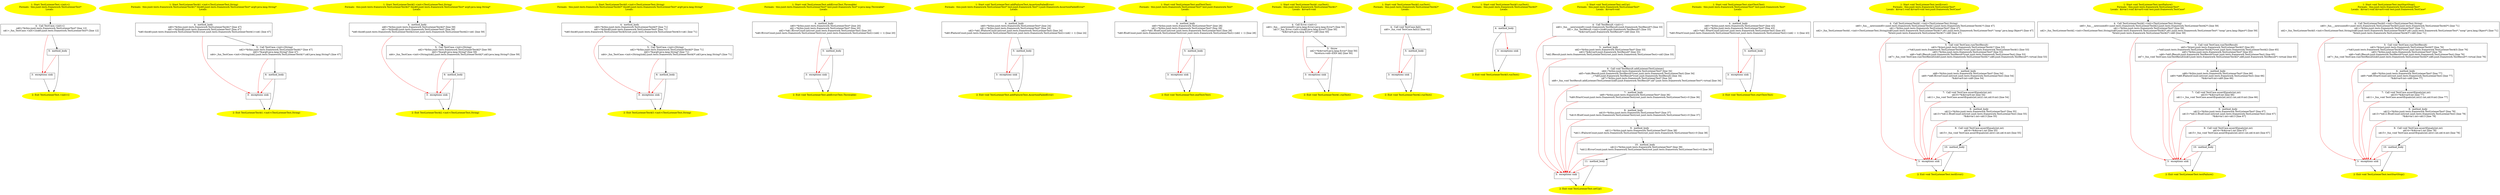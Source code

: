 /* @generated */
digraph cfg {
"junit.tests.framework.TestListenerTest.<init>().7e27f683fd25aa883f0c568e3c60adb9_1" [label="1: Start TestListenerTest.<init>()\nFormals:  this:junit.tests.framework.TestListenerTest*\nLocals:  \n  " color=yellow style=filled]
	

	 "junit.tests.framework.TestListenerTest.<init>().7e27f683fd25aa883f0c568e3c60adb9_1" -> "junit.tests.framework.TestListenerTest.<init>().7e27f683fd25aa883f0c568e3c60adb9_4" ;
"junit.tests.framework.TestListenerTest.<init>().7e27f683fd25aa883f0c568e3c60adb9_2" [label="2: Exit TestListenerTest.<init>() \n  " color=yellow style=filled]
	

"junit.tests.framework.TestListenerTest.<init>().7e27f683fd25aa883f0c568e3c60adb9_3" [label="3:  exceptions sink \n  " shape="box"]
	

	 "junit.tests.framework.TestListenerTest.<init>().7e27f683fd25aa883f0c568e3c60adb9_3" -> "junit.tests.framework.TestListenerTest.<init>().7e27f683fd25aa883f0c568e3c60adb9_2" ;
"junit.tests.framework.TestListenerTest.<init>().7e27f683fd25aa883f0c568e3c60adb9_4" [label="4:  Call TestCase.<init>() \n   n$0=*&this:junit.tests.framework.TestListenerTest* [line 12]\n  n$1=_fun_TestCase.<init>()(n$0:junit.tests.framework.TestListenerTest*) [line 12]\n " shape="box"]
	

	 "junit.tests.framework.TestListenerTest.<init>().7e27f683fd25aa883f0c568e3c60adb9_4" -> "junit.tests.framework.TestListenerTest.<init>().7e27f683fd25aa883f0c568e3c60adb9_5" ;
	 "junit.tests.framework.TestListenerTest.<init>().7e27f683fd25aa883f0c568e3c60adb9_4" -> "junit.tests.framework.TestListenerTest.<init>().7e27f683fd25aa883f0c568e3c60adb9_3" [color="red" ];
"junit.tests.framework.TestListenerTest.<init>().7e27f683fd25aa883f0c568e3c60adb9_5" [label="5:  method_body \n  " shape="box"]
	

	 "junit.tests.framework.TestListenerTest.<init>().7e27f683fd25aa883f0c568e3c60adb9_5" -> "junit.tests.framework.TestListenerTest.<init>().7e27f683fd25aa883f0c568e3c60adb9_2" ;
	 "junit.tests.framework.TestListenerTest.<init>().7e27f683fd25aa883f0c568e3c60adb9_5" -> "junit.tests.framework.TestListenerTest.<init>().7e27f683fd25aa883f0c568e3c60adb9_3" [color="red" ];
"junit.tests.framework.TestListenerTest$1.<init>(junit.tests.framework.TestListenerTest,java.lang.Str.c1ae6ffd4d4a5f8e07e2d20d770d3d19_1" [label="1: Start TestListenerTest$1.<init>(TestListenerTest,String)\nFormals:  this:junit.tests.framework.TestListenerTest$1* this$0:junit.tests.framework.TestListenerTest* arg0:java.lang.String*\nLocals:  \n  " color=yellow style=filled]
	

	 "junit.tests.framework.TestListenerTest$1.<init>(junit.tests.framework.TestListenerTest,java.lang.Str.c1ae6ffd4d4a5f8e07e2d20d770d3d19_1" -> "junit.tests.framework.TestListenerTest$1.<init>(junit.tests.framework.TestListenerTest,java.lang.Str.c1ae6ffd4d4a5f8e07e2d20d770d3d19_4" ;
"junit.tests.framework.TestListenerTest$1.<init>(junit.tests.framework.TestListenerTest,java.lang.Str.c1ae6ffd4d4a5f8e07e2d20d770d3d19_2" [label="2: Exit TestListenerTest$1.<init>(TestListenerTest,String) \n  " color=yellow style=filled]
	

"junit.tests.framework.TestListenerTest$1.<init>(junit.tests.framework.TestListenerTest,java.lang.Str.c1ae6ffd4d4a5f8e07e2d20d770d3d19_3" [label="3:  exceptions sink \n  " shape="box"]
	

	 "junit.tests.framework.TestListenerTest$1.<init>(junit.tests.framework.TestListenerTest,java.lang.Str.c1ae6ffd4d4a5f8e07e2d20d770d3d19_3" -> "junit.tests.framework.TestListenerTest$1.<init>(junit.tests.framework.TestListenerTest,java.lang.Str.c1ae6ffd4d4a5f8e07e2d20d770d3d19_2" ;
"junit.tests.framework.TestListenerTest$1.<init>(junit.tests.framework.TestListenerTest,java.lang.Str.c1ae6ffd4d4a5f8e07e2d20d770d3d19_4" [label="4:  method_body \n   n$0=*&this:junit.tests.framework.TestListenerTest$1* [line 47]\n  n$1=*&this$0:junit.tests.framework.TestListenerTest* [line 47]\n  *n$0.this$0:junit.tests.framework.TestListenerTest$1(root junit.tests.framework.TestListenerTest$1)=n$1 [line 47]\n " shape="box"]
	

	 "junit.tests.framework.TestListenerTest$1.<init>(junit.tests.framework.TestListenerTest,java.lang.Str.c1ae6ffd4d4a5f8e07e2d20d770d3d19_4" -> "junit.tests.framework.TestListenerTest$1.<init>(junit.tests.framework.TestListenerTest,java.lang.Str.c1ae6ffd4d4a5f8e07e2d20d770d3d19_5" ;
	 "junit.tests.framework.TestListenerTest$1.<init>(junit.tests.framework.TestListenerTest,java.lang.Str.c1ae6ffd4d4a5f8e07e2d20d770d3d19_4" -> "junit.tests.framework.TestListenerTest$1.<init>(junit.tests.framework.TestListenerTest,java.lang.Str.c1ae6ffd4d4a5f8e07e2d20d770d3d19_3" [color="red" ];
"junit.tests.framework.TestListenerTest$1.<init>(junit.tests.framework.TestListenerTest,java.lang.Str.c1ae6ffd4d4a5f8e07e2d20d770d3d19_5" [label="5:  Call TestCase.<init>(String) \n   n$2=*&this:junit.tests.framework.TestListenerTest$1* [line 47]\n  n$3=*&arg0:java.lang.String* [line 47]\n  n$4=_fun_TestCase.<init>(String)(n$2:junit.tests.framework.TestListenerTest$1*,n$3:java.lang.String*) [line 47]\n " shape="box"]
	

	 "junit.tests.framework.TestListenerTest$1.<init>(junit.tests.framework.TestListenerTest,java.lang.Str.c1ae6ffd4d4a5f8e07e2d20d770d3d19_5" -> "junit.tests.framework.TestListenerTest$1.<init>(junit.tests.framework.TestListenerTest,java.lang.Str.c1ae6ffd4d4a5f8e07e2d20d770d3d19_6" ;
	 "junit.tests.framework.TestListenerTest$1.<init>(junit.tests.framework.TestListenerTest,java.lang.Str.c1ae6ffd4d4a5f8e07e2d20d770d3d19_5" -> "junit.tests.framework.TestListenerTest$1.<init>(junit.tests.framework.TestListenerTest,java.lang.Str.c1ae6ffd4d4a5f8e07e2d20d770d3d19_3" [color="red" ];
"junit.tests.framework.TestListenerTest$1.<init>(junit.tests.framework.TestListenerTest,java.lang.Str.c1ae6ffd4d4a5f8e07e2d20d770d3d19_6" [label="6:  method_body \n  " shape="box"]
	

	 "junit.tests.framework.TestListenerTest$1.<init>(junit.tests.framework.TestListenerTest,java.lang.Str.c1ae6ffd4d4a5f8e07e2d20d770d3d19_6" -> "junit.tests.framework.TestListenerTest$1.<init>(junit.tests.framework.TestListenerTest,java.lang.Str.c1ae6ffd4d4a5f8e07e2d20d770d3d19_2" ;
	 "junit.tests.framework.TestListenerTest$1.<init>(junit.tests.framework.TestListenerTest,java.lang.Str.c1ae6ffd4d4a5f8e07e2d20d770d3d19_6" -> "junit.tests.framework.TestListenerTest$1.<init>(junit.tests.framework.TestListenerTest,java.lang.Str.c1ae6ffd4d4a5f8e07e2d20d770d3d19_3" [color="red" ];
"junit.tests.framework.TestListenerTest$2.<init>(junit.tests.framework.TestListenerTest,java.lang.Str.5aeed396a2772e75273a9b90fbfdc011_1" [label="1: Start TestListenerTest$2.<init>(TestListenerTest,String)\nFormals:  this:junit.tests.framework.TestListenerTest$2* this$0:junit.tests.framework.TestListenerTest* arg0:java.lang.String*\nLocals:  \n  " color=yellow style=filled]
	

	 "junit.tests.framework.TestListenerTest$2.<init>(junit.tests.framework.TestListenerTest,java.lang.Str.5aeed396a2772e75273a9b90fbfdc011_1" -> "junit.tests.framework.TestListenerTest$2.<init>(junit.tests.framework.TestListenerTest,java.lang.Str.5aeed396a2772e75273a9b90fbfdc011_4" ;
"junit.tests.framework.TestListenerTest$2.<init>(junit.tests.framework.TestListenerTest,java.lang.Str.5aeed396a2772e75273a9b90fbfdc011_2" [label="2: Exit TestListenerTest$2.<init>(TestListenerTest,String) \n  " color=yellow style=filled]
	

"junit.tests.framework.TestListenerTest$2.<init>(junit.tests.framework.TestListenerTest,java.lang.Str.5aeed396a2772e75273a9b90fbfdc011_3" [label="3:  exceptions sink \n  " shape="box"]
	

	 "junit.tests.framework.TestListenerTest$2.<init>(junit.tests.framework.TestListenerTest,java.lang.Str.5aeed396a2772e75273a9b90fbfdc011_3" -> "junit.tests.framework.TestListenerTest$2.<init>(junit.tests.framework.TestListenerTest,java.lang.Str.5aeed396a2772e75273a9b90fbfdc011_2" ;
"junit.tests.framework.TestListenerTest$2.<init>(junit.tests.framework.TestListenerTest,java.lang.Str.5aeed396a2772e75273a9b90fbfdc011_4" [label="4:  method_body \n   n$0=*&this:junit.tests.framework.TestListenerTest$2* [line 59]\n  n$1=*&this$0:junit.tests.framework.TestListenerTest* [line 59]\n  *n$0.this$0:junit.tests.framework.TestListenerTest$2(root junit.tests.framework.TestListenerTest$2)=n$1 [line 59]\n " shape="box"]
	

	 "junit.tests.framework.TestListenerTest$2.<init>(junit.tests.framework.TestListenerTest,java.lang.Str.5aeed396a2772e75273a9b90fbfdc011_4" -> "junit.tests.framework.TestListenerTest$2.<init>(junit.tests.framework.TestListenerTest,java.lang.Str.5aeed396a2772e75273a9b90fbfdc011_5" ;
	 "junit.tests.framework.TestListenerTest$2.<init>(junit.tests.framework.TestListenerTest,java.lang.Str.5aeed396a2772e75273a9b90fbfdc011_4" -> "junit.tests.framework.TestListenerTest$2.<init>(junit.tests.framework.TestListenerTest,java.lang.Str.5aeed396a2772e75273a9b90fbfdc011_3" [color="red" ];
"junit.tests.framework.TestListenerTest$2.<init>(junit.tests.framework.TestListenerTest,java.lang.Str.5aeed396a2772e75273a9b90fbfdc011_5" [label="5:  Call TestCase.<init>(String) \n   n$2=*&this:junit.tests.framework.TestListenerTest$2* [line 59]\n  n$3=*&arg0:java.lang.String* [line 59]\n  n$4=_fun_TestCase.<init>(String)(n$2:junit.tests.framework.TestListenerTest$2*,n$3:java.lang.String*) [line 59]\n " shape="box"]
	

	 "junit.tests.framework.TestListenerTest$2.<init>(junit.tests.framework.TestListenerTest,java.lang.Str.5aeed396a2772e75273a9b90fbfdc011_5" -> "junit.tests.framework.TestListenerTest$2.<init>(junit.tests.framework.TestListenerTest,java.lang.Str.5aeed396a2772e75273a9b90fbfdc011_6" ;
	 "junit.tests.framework.TestListenerTest$2.<init>(junit.tests.framework.TestListenerTest,java.lang.Str.5aeed396a2772e75273a9b90fbfdc011_5" -> "junit.tests.framework.TestListenerTest$2.<init>(junit.tests.framework.TestListenerTest,java.lang.Str.5aeed396a2772e75273a9b90fbfdc011_3" [color="red" ];
"junit.tests.framework.TestListenerTest$2.<init>(junit.tests.framework.TestListenerTest,java.lang.Str.5aeed396a2772e75273a9b90fbfdc011_6" [label="6:  method_body \n  " shape="box"]
	

	 "junit.tests.framework.TestListenerTest$2.<init>(junit.tests.framework.TestListenerTest,java.lang.Str.5aeed396a2772e75273a9b90fbfdc011_6" -> "junit.tests.framework.TestListenerTest$2.<init>(junit.tests.framework.TestListenerTest,java.lang.Str.5aeed396a2772e75273a9b90fbfdc011_2" ;
	 "junit.tests.framework.TestListenerTest$2.<init>(junit.tests.framework.TestListenerTest,java.lang.Str.5aeed396a2772e75273a9b90fbfdc011_6" -> "junit.tests.framework.TestListenerTest$2.<init>(junit.tests.framework.TestListenerTest,java.lang.Str.5aeed396a2772e75273a9b90fbfdc011_3" [color="red" ];
"junit.tests.framework.TestListenerTest$3.<init>(junit.tests.framework.TestListenerTest,java.lang.Str.7b014f7a71c7e4885b378518be99dcb4_1" [label="1: Start TestListenerTest$3.<init>(TestListenerTest,String)\nFormals:  this:junit.tests.framework.TestListenerTest$3* this$0:junit.tests.framework.TestListenerTest* arg0:java.lang.String*\nLocals:  \n  " color=yellow style=filled]
	

	 "junit.tests.framework.TestListenerTest$3.<init>(junit.tests.framework.TestListenerTest,java.lang.Str.7b014f7a71c7e4885b378518be99dcb4_1" -> "junit.tests.framework.TestListenerTest$3.<init>(junit.tests.framework.TestListenerTest,java.lang.Str.7b014f7a71c7e4885b378518be99dcb4_4" ;
"junit.tests.framework.TestListenerTest$3.<init>(junit.tests.framework.TestListenerTest,java.lang.Str.7b014f7a71c7e4885b378518be99dcb4_2" [label="2: Exit TestListenerTest$3.<init>(TestListenerTest,String) \n  " color=yellow style=filled]
	

"junit.tests.framework.TestListenerTest$3.<init>(junit.tests.framework.TestListenerTest,java.lang.Str.7b014f7a71c7e4885b378518be99dcb4_3" [label="3:  exceptions sink \n  " shape="box"]
	

	 "junit.tests.framework.TestListenerTest$3.<init>(junit.tests.framework.TestListenerTest,java.lang.Str.7b014f7a71c7e4885b378518be99dcb4_3" -> "junit.tests.framework.TestListenerTest$3.<init>(junit.tests.framework.TestListenerTest,java.lang.Str.7b014f7a71c7e4885b378518be99dcb4_2" ;
"junit.tests.framework.TestListenerTest$3.<init>(junit.tests.framework.TestListenerTest,java.lang.Str.7b014f7a71c7e4885b378518be99dcb4_4" [label="4:  method_body \n   n$0=*&this:junit.tests.framework.TestListenerTest$3* [line 71]\n  n$1=*&this$0:junit.tests.framework.TestListenerTest* [line 71]\n  *n$0.this$0:junit.tests.framework.TestListenerTest$3(root junit.tests.framework.TestListenerTest$3)=n$1 [line 71]\n " shape="box"]
	

	 "junit.tests.framework.TestListenerTest$3.<init>(junit.tests.framework.TestListenerTest,java.lang.Str.7b014f7a71c7e4885b378518be99dcb4_4" -> "junit.tests.framework.TestListenerTest$3.<init>(junit.tests.framework.TestListenerTest,java.lang.Str.7b014f7a71c7e4885b378518be99dcb4_5" ;
	 "junit.tests.framework.TestListenerTest$3.<init>(junit.tests.framework.TestListenerTest,java.lang.Str.7b014f7a71c7e4885b378518be99dcb4_4" -> "junit.tests.framework.TestListenerTest$3.<init>(junit.tests.framework.TestListenerTest,java.lang.Str.7b014f7a71c7e4885b378518be99dcb4_3" [color="red" ];
"junit.tests.framework.TestListenerTest$3.<init>(junit.tests.framework.TestListenerTest,java.lang.Str.7b014f7a71c7e4885b378518be99dcb4_5" [label="5:  Call TestCase.<init>(String) \n   n$2=*&this:junit.tests.framework.TestListenerTest$3* [line 71]\n  n$3=*&arg0:java.lang.String* [line 71]\n  n$4=_fun_TestCase.<init>(String)(n$2:junit.tests.framework.TestListenerTest$3*,n$3:java.lang.String*) [line 71]\n " shape="box"]
	

	 "junit.tests.framework.TestListenerTest$3.<init>(junit.tests.framework.TestListenerTest,java.lang.Str.7b014f7a71c7e4885b378518be99dcb4_5" -> "junit.tests.framework.TestListenerTest$3.<init>(junit.tests.framework.TestListenerTest,java.lang.Str.7b014f7a71c7e4885b378518be99dcb4_6" ;
	 "junit.tests.framework.TestListenerTest$3.<init>(junit.tests.framework.TestListenerTest,java.lang.Str.7b014f7a71c7e4885b378518be99dcb4_5" -> "junit.tests.framework.TestListenerTest$3.<init>(junit.tests.framework.TestListenerTest,java.lang.Str.7b014f7a71c7e4885b378518be99dcb4_3" [color="red" ];
"junit.tests.framework.TestListenerTest$3.<init>(junit.tests.framework.TestListenerTest,java.lang.Str.7b014f7a71c7e4885b378518be99dcb4_6" [label="6:  method_body \n  " shape="box"]
	

	 "junit.tests.framework.TestListenerTest$3.<init>(junit.tests.framework.TestListenerTest,java.lang.Str.7b014f7a71c7e4885b378518be99dcb4_6" -> "junit.tests.framework.TestListenerTest$3.<init>(junit.tests.framework.TestListenerTest,java.lang.Str.7b014f7a71c7e4885b378518be99dcb4_2" ;
	 "junit.tests.framework.TestListenerTest$3.<init>(junit.tests.framework.TestListenerTest,java.lang.Str.7b014f7a71c7e4885b378518be99dcb4_6" -> "junit.tests.framework.TestListenerTest$3.<init>(junit.tests.framework.TestListenerTest,java.lang.Str.7b014f7a71c7e4885b378518be99dcb4_3" [color="red" ];
"junit.tests.framework.TestListenerTest.addError(junit.framework.Test,java.lang.Throwable):void.4eff3940a72f1fdcbb83fd5b8b3a0952_1" [label="1: Start void TestListenerTest.addError(Test,Throwable)\nFormals:  this:junit.tests.framework.TestListenerTest* test:junit.framework.Test* e:java.lang.Throwable*\nLocals:  \n  " color=yellow style=filled]
	

	 "junit.tests.framework.TestListenerTest.addError(junit.framework.Test,java.lang.Throwable):void.4eff3940a72f1fdcbb83fd5b8b3a0952_1" -> "junit.tests.framework.TestListenerTest.addError(junit.framework.Test,java.lang.Throwable):void.4eff3940a72f1fdcbb83fd5b8b3a0952_4" ;
"junit.tests.framework.TestListenerTest.addError(junit.framework.Test,java.lang.Throwable):void.4eff3940a72f1fdcbb83fd5b8b3a0952_2" [label="2: Exit void TestListenerTest.addError(Test,Throwable) \n  " color=yellow style=filled]
	

"junit.tests.framework.TestListenerTest.addError(junit.framework.Test,java.lang.Throwable):void.4eff3940a72f1fdcbb83fd5b8b3a0952_3" [label="3:  exceptions sink \n  " shape="box"]
	

	 "junit.tests.framework.TestListenerTest.addError(junit.framework.Test,java.lang.Throwable):void.4eff3940a72f1fdcbb83fd5b8b3a0952_3" -> "junit.tests.framework.TestListenerTest.addError(junit.framework.Test,java.lang.Throwable):void.4eff3940a72f1fdcbb83fd5b8b3a0952_2" ;
"junit.tests.framework.TestListenerTest.addError(junit.framework.Test,java.lang.Throwable):void.4eff3940a72f1fdcbb83fd5b8b3a0952_4" [label="4:  method_body \n   n$0=*&this:junit.tests.framework.TestListenerTest* [line 20]\n  n$1=*&this:junit.tests.framework.TestListenerTest* [line 20]\n  n$2=*n$1.fErrorCount:int(root junit.tests.framework.TestListenerTest) [line 20]\n  *n$0.fErrorCount:junit.tests.framework.TestListenerTest(root junit.tests.framework.TestListenerTest)=(n$2 + 1) [line 20]\n " shape="box"]
	

	 "junit.tests.framework.TestListenerTest.addError(junit.framework.Test,java.lang.Throwable):void.4eff3940a72f1fdcbb83fd5b8b3a0952_4" -> "junit.tests.framework.TestListenerTest.addError(junit.framework.Test,java.lang.Throwable):void.4eff3940a72f1fdcbb83fd5b8b3a0952_5" ;
	 "junit.tests.framework.TestListenerTest.addError(junit.framework.Test,java.lang.Throwable):void.4eff3940a72f1fdcbb83fd5b8b3a0952_4" -> "junit.tests.framework.TestListenerTest.addError(junit.framework.Test,java.lang.Throwable):void.4eff3940a72f1fdcbb83fd5b8b3a0952_3" [color="red" ];
"junit.tests.framework.TestListenerTest.addError(junit.framework.Test,java.lang.Throwable):void.4eff3940a72f1fdcbb83fd5b8b3a0952_5" [label="5:  method_body \n  " shape="box"]
	

	 "junit.tests.framework.TestListenerTest.addError(junit.framework.Test,java.lang.Throwable):void.4eff3940a72f1fdcbb83fd5b8b3a0952_5" -> "junit.tests.framework.TestListenerTest.addError(junit.framework.Test,java.lang.Throwable):void.4eff3940a72f1fdcbb83fd5b8b3a0952_2" ;
	 "junit.tests.framework.TestListenerTest.addError(junit.framework.Test,java.lang.Throwable):void.4eff3940a72f1fdcbb83fd5b8b3a0952_5" -> "junit.tests.framework.TestListenerTest.addError(junit.framework.Test,java.lang.Throwable):void.4eff3940a72f1fdcbb83fd5b8b3a0952_3" [color="red" ];
"junit.tests.framework.TestListenerTest.addFailure(junit.framework.Test,junit.framework.AssertionFail.a7a69f20ffbf2e679358926ffab6b453_1" [label="1: Start void TestListenerTest.addFailure(Test,AssertionFailedError)\nFormals:  this:junit.tests.framework.TestListenerTest* test:junit.framework.Test* t:junit.framework.AssertionFailedError*\nLocals:  \n  " color=yellow style=filled]
	

	 "junit.tests.framework.TestListenerTest.addFailure(junit.framework.Test,junit.framework.AssertionFail.a7a69f20ffbf2e679358926ffab6b453_1" -> "junit.tests.framework.TestListenerTest.addFailure(junit.framework.Test,junit.framework.AssertionFail.a7a69f20ffbf2e679358926ffab6b453_4" ;
"junit.tests.framework.TestListenerTest.addFailure(junit.framework.Test,junit.framework.AssertionFail.a7a69f20ffbf2e679358926ffab6b453_2" [label="2: Exit void TestListenerTest.addFailure(Test,AssertionFailedError) \n  " color=yellow style=filled]
	

"junit.tests.framework.TestListenerTest.addFailure(junit.framework.Test,junit.framework.AssertionFail.a7a69f20ffbf2e679358926ffab6b453_3" [label="3:  exceptions sink \n  " shape="box"]
	

	 "junit.tests.framework.TestListenerTest.addFailure(junit.framework.Test,junit.framework.AssertionFail.a7a69f20ffbf2e679358926ffab6b453_3" -> "junit.tests.framework.TestListenerTest.addFailure(junit.framework.Test,junit.framework.AssertionFail.a7a69f20ffbf2e679358926ffab6b453_2" ;
"junit.tests.framework.TestListenerTest.addFailure(junit.framework.Test,junit.framework.AssertionFail.a7a69f20ffbf2e679358926ffab6b453_4" [label="4:  method_body \n   n$0=*&this:junit.tests.framework.TestListenerTest* [line 24]\n  n$1=*&this:junit.tests.framework.TestListenerTest* [line 24]\n  n$2=*n$1.fFailureCount:int(root junit.tests.framework.TestListenerTest) [line 24]\n  *n$0.fFailureCount:junit.tests.framework.TestListenerTest(root junit.tests.framework.TestListenerTest)=(n$2 + 1) [line 24]\n " shape="box"]
	

	 "junit.tests.framework.TestListenerTest.addFailure(junit.framework.Test,junit.framework.AssertionFail.a7a69f20ffbf2e679358926ffab6b453_4" -> "junit.tests.framework.TestListenerTest.addFailure(junit.framework.Test,junit.framework.AssertionFail.a7a69f20ffbf2e679358926ffab6b453_5" ;
	 "junit.tests.framework.TestListenerTest.addFailure(junit.framework.Test,junit.framework.AssertionFail.a7a69f20ffbf2e679358926ffab6b453_4" -> "junit.tests.framework.TestListenerTest.addFailure(junit.framework.Test,junit.framework.AssertionFail.a7a69f20ffbf2e679358926ffab6b453_3" [color="red" ];
"junit.tests.framework.TestListenerTest.addFailure(junit.framework.Test,junit.framework.AssertionFail.a7a69f20ffbf2e679358926ffab6b453_5" [label="5:  method_body \n  " shape="box"]
	

	 "junit.tests.framework.TestListenerTest.addFailure(junit.framework.Test,junit.framework.AssertionFail.a7a69f20ffbf2e679358926ffab6b453_5" -> "junit.tests.framework.TestListenerTest.addFailure(junit.framework.Test,junit.framework.AssertionFail.a7a69f20ffbf2e679358926ffab6b453_2" ;
	 "junit.tests.framework.TestListenerTest.addFailure(junit.framework.Test,junit.framework.AssertionFail.a7a69f20ffbf2e679358926ffab6b453_5" -> "junit.tests.framework.TestListenerTest.addFailure(junit.framework.Test,junit.framework.AssertionFail.a7a69f20ffbf2e679358926ffab6b453_3" [color="red" ];
"junit.tests.framework.TestListenerTest.endTest(junit.framework.Test):void.fcd9850cf2a0302db92afa9d9b92dbb1_1" [label="1: Start void TestListenerTest.endTest(Test)\nFormals:  this:junit.tests.framework.TestListenerTest* test:junit.framework.Test*\nLocals:  \n  " color=yellow style=filled]
	

	 "junit.tests.framework.TestListenerTest.endTest(junit.framework.Test):void.fcd9850cf2a0302db92afa9d9b92dbb1_1" -> "junit.tests.framework.TestListenerTest.endTest(junit.framework.Test):void.fcd9850cf2a0302db92afa9d9b92dbb1_4" ;
"junit.tests.framework.TestListenerTest.endTest(junit.framework.Test):void.fcd9850cf2a0302db92afa9d9b92dbb1_2" [label="2: Exit void TestListenerTest.endTest(Test) \n  " color=yellow style=filled]
	

"junit.tests.framework.TestListenerTest.endTest(junit.framework.Test):void.fcd9850cf2a0302db92afa9d9b92dbb1_3" [label="3:  exceptions sink \n  " shape="box"]
	

	 "junit.tests.framework.TestListenerTest.endTest(junit.framework.Test):void.fcd9850cf2a0302db92afa9d9b92dbb1_3" -> "junit.tests.framework.TestListenerTest.endTest(junit.framework.Test):void.fcd9850cf2a0302db92afa9d9b92dbb1_2" ;
"junit.tests.framework.TestListenerTest.endTest(junit.framework.Test):void.fcd9850cf2a0302db92afa9d9b92dbb1_4" [label="4:  method_body \n   n$0=*&this:junit.tests.framework.TestListenerTest* [line 28]\n  n$1=*&this:junit.tests.framework.TestListenerTest* [line 28]\n  n$2=*n$1.fEndCount:int(root junit.tests.framework.TestListenerTest) [line 28]\n  *n$0.fEndCount:junit.tests.framework.TestListenerTest(root junit.tests.framework.TestListenerTest)=(n$2 + 1) [line 28]\n " shape="box"]
	

	 "junit.tests.framework.TestListenerTest.endTest(junit.framework.Test):void.fcd9850cf2a0302db92afa9d9b92dbb1_4" -> "junit.tests.framework.TestListenerTest.endTest(junit.framework.Test):void.fcd9850cf2a0302db92afa9d9b92dbb1_5" ;
	 "junit.tests.framework.TestListenerTest.endTest(junit.framework.Test):void.fcd9850cf2a0302db92afa9d9b92dbb1_4" -> "junit.tests.framework.TestListenerTest.endTest(junit.framework.Test):void.fcd9850cf2a0302db92afa9d9b92dbb1_3" [color="red" ];
"junit.tests.framework.TestListenerTest.endTest(junit.framework.Test):void.fcd9850cf2a0302db92afa9d9b92dbb1_5" [label="5:  method_body \n  " shape="box"]
	

	 "junit.tests.framework.TestListenerTest.endTest(junit.framework.Test):void.fcd9850cf2a0302db92afa9d9b92dbb1_5" -> "junit.tests.framework.TestListenerTest.endTest(junit.framework.Test):void.fcd9850cf2a0302db92afa9d9b92dbb1_2" ;
	 "junit.tests.framework.TestListenerTest.endTest(junit.framework.Test):void.fcd9850cf2a0302db92afa9d9b92dbb1_5" -> "junit.tests.framework.TestListenerTest.endTest(junit.framework.Test):void.fcd9850cf2a0302db92afa9d9b92dbb1_3" [color="red" ];
"junit.tests.framework.TestListenerTest$1.runTest():void.436a522d782709e1cfa8c49b2fa08404_1" [label="1: Start void TestListenerTest$1.runTest()\nFormals:  this:junit.tests.framework.TestListenerTest$1*\nLocals:  $irvar0:void \n  " color=yellow style=filled]
	

	 "junit.tests.framework.TestListenerTest$1.runTest():void.436a522d782709e1cfa8c49b2fa08404_1" -> "junit.tests.framework.TestListenerTest$1.runTest():void.436a522d782709e1cfa8c49b2fa08404_4" ;
"junit.tests.framework.TestListenerTest$1.runTest():void.436a522d782709e1cfa8c49b2fa08404_2" [label="2: Exit void TestListenerTest$1.runTest() \n  " color=yellow style=filled]
	

"junit.tests.framework.TestListenerTest$1.runTest():void.436a522d782709e1cfa8c49b2fa08404_3" [label="3:  exceptions sink \n  " shape="box"]
	

	 "junit.tests.framework.TestListenerTest$1.runTest():void.436a522d782709e1cfa8c49b2fa08404_3" -> "junit.tests.framework.TestListenerTest$1.runTest():void.436a522d782709e1cfa8c49b2fa08404_2" ;
"junit.tests.framework.TestListenerTest$1.runTest():void.436a522d782709e1cfa8c49b2fa08404_4" [label="4:  Call Error.<init>() \n   n$0=_fun___new(sizeof(t=java.lang.Error):java.lang.Error*) [line 50]\n  n$1=_fun_Error.<init>()(n$0:java.lang.Error*) [line 50]\n  *&$irvar0:java.lang.Error*=n$0 [line 50]\n " shape="box"]
	

	 "junit.tests.framework.TestListenerTest$1.runTest():void.436a522d782709e1cfa8c49b2fa08404_4" -> "junit.tests.framework.TestListenerTest$1.runTest():void.436a522d782709e1cfa8c49b2fa08404_5" ;
	 "junit.tests.framework.TestListenerTest$1.runTest():void.436a522d782709e1cfa8c49b2fa08404_4" -> "junit.tests.framework.TestListenerTest$1.runTest():void.436a522d782709e1cfa8c49b2fa08404_3" [color="red" ];
"junit.tests.framework.TestListenerTest$1.runTest():void.436a522d782709e1cfa8c49b2fa08404_5" [label="5:  throw \n   n$2=*&$irvar0:java.lang.Error* [line 50]\n  *&return:void=EXN n$2 [line 50]\n " shape="box"]
	

	 "junit.tests.framework.TestListenerTest$1.runTest():void.436a522d782709e1cfa8c49b2fa08404_5" -> "junit.tests.framework.TestListenerTest$1.runTest():void.436a522d782709e1cfa8c49b2fa08404_2" ;
	 "junit.tests.framework.TestListenerTest$1.runTest():void.436a522d782709e1cfa8c49b2fa08404_5" -> "junit.tests.framework.TestListenerTest$1.runTest():void.436a522d782709e1cfa8c49b2fa08404_3" [color="red" ];
"junit.tests.framework.TestListenerTest$2.runTest():void.2e14ecb22e8139fc13c2fe5323221292_1" [label="1: Start void TestListenerTest$2.runTest()\nFormals:  this:junit.tests.framework.TestListenerTest$2*\nLocals:  \n  " color=yellow style=filled]
	

	 "junit.tests.framework.TestListenerTest$2.runTest():void.2e14ecb22e8139fc13c2fe5323221292_1" -> "junit.tests.framework.TestListenerTest$2.runTest():void.2e14ecb22e8139fc13c2fe5323221292_4" ;
"junit.tests.framework.TestListenerTest$2.runTest():void.2e14ecb22e8139fc13c2fe5323221292_2" [label="2: Exit void TestListenerTest$2.runTest() \n  " color=yellow style=filled]
	

"junit.tests.framework.TestListenerTest$2.runTest():void.2e14ecb22e8139fc13c2fe5323221292_3" [label="3:  exceptions sink \n  " shape="box"]
	

	 "junit.tests.framework.TestListenerTest$2.runTest():void.2e14ecb22e8139fc13c2fe5323221292_3" -> "junit.tests.framework.TestListenerTest$2.runTest():void.2e14ecb22e8139fc13c2fe5323221292_2" ;
"junit.tests.framework.TestListenerTest$2.runTest():void.2e14ecb22e8139fc13c2fe5323221292_4" [label="4:  Call void TestCase.fail() \n   n$0=_fun_void TestCase.fail()() [line 62]\n " shape="box"]
	

	 "junit.tests.framework.TestListenerTest$2.runTest():void.2e14ecb22e8139fc13c2fe5323221292_4" -> "junit.tests.framework.TestListenerTest$2.runTest():void.2e14ecb22e8139fc13c2fe5323221292_5" ;
	 "junit.tests.framework.TestListenerTest$2.runTest():void.2e14ecb22e8139fc13c2fe5323221292_4" -> "junit.tests.framework.TestListenerTest$2.runTest():void.2e14ecb22e8139fc13c2fe5323221292_3" [color="red" ];
"junit.tests.framework.TestListenerTest$2.runTest():void.2e14ecb22e8139fc13c2fe5323221292_5" [label="5:  method_body \n  " shape="box"]
	

	 "junit.tests.framework.TestListenerTest$2.runTest():void.2e14ecb22e8139fc13c2fe5323221292_5" -> "junit.tests.framework.TestListenerTest$2.runTest():void.2e14ecb22e8139fc13c2fe5323221292_2" ;
	 "junit.tests.framework.TestListenerTest$2.runTest():void.2e14ecb22e8139fc13c2fe5323221292_5" -> "junit.tests.framework.TestListenerTest$2.runTest():void.2e14ecb22e8139fc13c2fe5323221292_3" [color="red" ];
"junit.tests.framework.TestListenerTest$3.runTest():void.fe67d146fe6a26e6d7b51f48ae197757_1" [label="1: Start void TestListenerTest$3.runTest()\nFormals:  this:junit.tests.framework.TestListenerTest$3*\nLocals:  \n  " color=yellow style=filled]
	

	 "junit.tests.framework.TestListenerTest$3.runTest():void.fe67d146fe6a26e6d7b51f48ae197757_1" -> "junit.tests.framework.TestListenerTest$3.runTest():void.fe67d146fe6a26e6d7b51f48ae197757_4" ;
"junit.tests.framework.TestListenerTest$3.runTest():void.fe67d146fe6a26e6d7b51f48ae197757_2" [label="2: Exit void TestListenerTest$3.runTest() \n  " color=yellow style=filled]
	

"junit.tests.framework.TestListenerTest$3.runTest():void.fe67d146fe6a26e6d7b51f48ae197757_3" [label="3:  exceptions sink \n  " shape="box"]
	

	 "junit.tests.framework.TestListenerTest$3.runTest():void.fe67d146fe6a26e6d7b51f48ae197757_3" -> "junit.tests.framework.TestListenerTest$3.runTest():void.fe67d146fe6a26e6d7b51f48ae197757_2" ;
"junit.tests.framework.TestListenerTest$3.runTest():void.fe67d146fe6a26e6d7b51f48ae197757_4" [label="4:  method_body \n  " shape="box"]
	

	 "junit.tests.framework.TestListenerTest$3.runTest():void.fe67d146fe6a26e6d7b51f48ae197757_4" -> "junit.tests.framework.TestListenerTest$3.runTest():void.fe67d146fe6a26e6d7b51f48ae197757_2" ;
	 "junit.tests.framework.TestListenerTest$3.runTest():void.fe67d146fe6a26e6d7b51f48ae197757_4" -> "junit.tests.framework.TestListenerTest$3.runTest():void.fe67d146fe6a26e6d7b51f48ae197757_3" [color="red" ];
"junit.tests.framework.TestListenerTest.setUp():void.d13908a49d39bd69eb50aac39dc5ad19_1" [label="1: Start void TestListenerTest.setUp()\nFormals:  this:junit.tests.framework.TestListenerTest*\nLocals:  $irvar0:void \n  " color=yellow style=filled]
	

	 "junit.tests.framework.TestListenerTest.setUp():void.d13908a49d39bd69eb50aac39dc5ad19_1" -> "junit.tests.framework.TestListenerTest.setUp():void.d13908a49d39bd69eb50aac39dc5ad19_4" ;
"junit.tests.framework.TestListenerTest.setUp():void.d13908a49d39bd69eb50aac39dc5ad19_2" [label="2: Exit void TestListenerTest.setUp() \n  " color=yellow style=filled]
	

"junit.tests.framework.TestListenerTest.setUp():void.d13908a49d39bd69eb50aac39dc5ad19_3" [label="3:  exceptions sink \n  " shape="box"]
	

	 "junit.tests.framework.TestListenerTest.setUp():void.d13908a49d39bd69eb50aac39dc5ad19_3" -> "junit.tests.framework.TestListenerTest.setUp():void.d13908a49d39bd69eb50aac39dc5ad19_2" ;
"junit.tests.framework.TestListenerTest.setUp():void.d13908a49d39bd69eb50aac39dc5ad19_4" [label="4:  Call TestResult.<init>() \n   n$0=_fun___new(sizeof(t=junit.framework.TestResult):junit.framework.TestResult*) [line 33]\n  n$1=_fun_TestResult.<init>()(n$0:junit.framework.TestResult*) [line 33]\n  *&$irvar0:junit.framework.TestResult*=n$0 [line 33]\n " shape="box"]
	

	 "junit.tests.framework.TestListenerTest.setUp():void.d13908a49d39bd69eb50aac39dc5ad19_4" -> "junit.tests.framework.TestListenerTest.setUp():void.d13908a49d39bd69eb50aac39dc5ad19_5" ;
	 "junit.tests.framework.TestListenerTest.setUp():void.d13908a49d39bd69eb50aac39dc5ad19_4" -> "junit.tests.framework.TestListenerTest.setUp():void.d13908a49d39bd69eb50aac39dc5ad19_3" [color="red" ];
"junit.tests.framework.TestListenerTest.setUp():void.d13908a49d39bd69eb50aac39dc5ad19_5" [label="5:  method_body \n   n$2=*&this:junit.tests.framework.TestListenerTest* [line 33]\n  n$3=*&$irvar0:junit.framework.TestResult* [line 33]\n  *n$2.fResult:junit.tests.framework.TestListenerTest(root junit.tests.framework.TestListenerTest)=n$3 [line 33]\n " shape="box"]
	

	 "junit.tests.framework.TestListenerTest.setUp():void.d13908a49d39bd69eb50aac39dc5ad19_5" -> "junit.tests.framework.TestListenerTest.setUp():void.d13908a49d39bd69eb50aac39dc5ad19_6" ;
	 "junit.tests.framework.TestListenerTest.setUp():void.d13908a49d39bd69eb50aac39dc5ad19_5" -> "junit.tests.framework.TestListenerTest.setUp():void.d13908a49d39bd69eb50aac39dc5ad19_3" [color="red" ];
"junit.tests.framework.TestListenerTest.setUp():void.d13908a49d39bd69eb50aac39dc5ad19_6" [label="6:  Call void TestResult.addListener(TestListener) \n   n$4=*&this:junit.tests.framework.TestListenerTest* [line 34]\n  n$5=*n$4.fResult:junit.framework.TestResult*(root junit.tests.framework.TestListenerTest) [line 34]\n  _=*n$5:junit.framework.TestResult*(root junit.framework.TestResult) [line 34]\n  n$7=*&this:junit.tests.framework.TestListenerTest* [line 34]\n  n$8=_fun_void TestResult.addListener(TestListener)(n$5:junit.framework.TestResult*,n$7:junit.tests.framework.TestListenerTest*) virtual [line 34]\n " shape="box"]
	

	 "junit.tests.framework.TestListenerTest.setUp():void.d13908a49d39bd69eb50aac39dc5ad19_6" -> "junit.tests.framework.TestListenerTest.setUp():void.d13908a49d39bd69eb50aac39dc5ad19_7" ;
	 "junit.tests.framework.TestListenerTest.setUp():void.d13908a49d39bd69eb50aac39dc5ad19_6" -> "junit.tests.framework.TestListenerTest.setUp():void.d13908a49d39bd69eb50aac39dc5ad19_3" [color="red" ];
"junit.tests.framework.TestListenerTest.setUp():void.d13908a49d39bd69eb50aac39dc5ad19_7" [label="7:  method_body \n   n$9=*&this:junit.tests.framework.TestListenerTest* [line 36]\n  *n$9.fStartCount:junit.tests.framework.TestListenerTest(root junit.tests.framework.TestListenerTest)=0 [line 36]\n " shape="box"]
	

	 "junit.tests.framework.TestListenerTest.setUp():void.d13908a49d39bd69eb50aac39dc5ad19_7" -> "junit.tests.framework.TestListenerTest.setUp():void.d13908a49d39bd69eb50aac39dc5ad19_8" ;
	 "junit.tests.framework.TestListenerTest.setUp():void.d13908a49d39bd69eb50aac39dc5ad19_7" -> "junit.tests.framework.TestListenerTest.setUp():void.d13908a49d39bd69eb50aac39dc5ad19_3" [color="red" ];
"junit.tests.framework.TestListenerTest.setUp():void.d13908a49d39bd69eb50aac39dc5ad19_8" [label="8:  method_body \n   n$10=*&this:junit.tests.framework.TestListenerTest* [line 37]\n  *n$10.fEndCount:junit.tests.framework.TestListenerTest(root junit.tests.framework.TestListenerTest)=0 [line 37]\n " shape="box"]
	

	 "junit.tests.framework.TestListenerTest.setUp():void.d13908a49d39bd69eb50aac39dc5ad19_8" -> "junit.tests.framework.TestListenerTest.setUp():void.d13908a49d39bd69eb50aac39dc5ad19_9" ;
	 "junit.tests.framework.TestListenerTest.setUp():void.d13908a49d39bd69eb50aac39dc5ad19_8" -> "junit.tests.framework.TestListenerTest.setUp():void.d13908a49d39bd69eb50aac39dc5ad19_3" [color="red" ];
"junit.tests.framework.TestListenerTest.setUp():void.d13908a49d39bd69eb50aac39dc5ad19_9" [label="9:  method_body \n   n$11=*&this:junit.tests.framework.TestListenerTest* [line 38]\n  *n$11.fFailureCount:junit.tests.framework.TestListenerTest(root junit.tests.framework.TestListenerTest)=0 [line 38]\n " shape="box"]
	

	 "junit.tests.framework.TestListenerTest.setUp():void.d13908a49d39bd69eb50aac39dc5ad19_9" -> "junit.tests.framework.TestListenerTest.setUp():void.d13908a49d39bd69eb50aac39dc5ad19_10" ;
	 "junit.tests.framework.TestListenerTest.setUp():void.d13908a49d39bd69eb50aac39dc5ad19_9" -> "junit.tests.framework.TestListenerTest.setUp():void.d13908a49d39bd69eb50aac39dc5ad19_3" [color="red" ];
"junit.tests.framework.TestListenerTest.setUp():void.d13908a49d39bd69eb50aac39dc5ad19_10" [label="10:  method_body \n   n$12=*&this:junit.tests.framework.TestListenerTest* [line 39]\n  *n$12.fErrorCount:junit.tests.framework.TestListenerTest(root junit.tests.framework.TestListenerTest)=0 [line 39]\n " shape="box"]
	

	 "junit.tests.framework.TestListenerTest.setUp():void.d13908a49d39bd69eb50aac39dc5ad19_10" -> "junit.tests.framework.TestListenerTest.setUp():void.d13908a49d39bd69eb50aac39dc5ad19_11" ;
	 "junit.tests.framework.TestListenerTest.setUp():void.d13908a49d39bd69eb50aac39dc5ad19_10" -> "junit.tests.framework.TestListenerTest.setUp():void.d13908a49d39bd69eb50aac39dc5ad19_3" [color="red" ];
"junit.tests.framework.TestListenerTest.setUp():void.d13908a49d39bd69eb50aac39dc5ad19_11" [label="11:  method_body \n  " shape="box"]
	

	 "junit.tests.framework.TestListenerTest.setUp():void.d13908a49d39bd69eb50aac39dc5ad19_11" -> "junit.tests.framework.TestListenerTest.setUp():void.d13908a49d39bd69eb50aac39dc5ad19_2" ;
	 "junit.tests.framework.TestListenerTest.setUp():void.d13908a49d39bd69eb50aac39dc5ad19_11" -> "junit.tests.framework.TestListenerTest.setUp():void.d13908a49d39bd69eb50aac39dc5ad19_3" [color="red" ];
"junit.tests.framework.TestListenerTest.startTest(junit.framework.Test):void.aa816e59bacad523ec01c3429b0160d8_1" [label="1: Start void TestListenerTest.startTest(Test)\nFormals:  this:junit.tests.framework.TestListenerTest* test:junit.framework.Test*\nLocals:  \n  " color=yellow style=filled]
	

	 "junit.tests.framework.TestListenerTest.startTest(junit.framework.Test):void.aa816e59bacad523ec01c3429b0160d8_1" -> "junit.tests.framework.TestListenerTest.startTest(junit.framework.Test):void.aa816e59bacad523ec01c3429b0160d8_4" ;
"junit.tests.framework.TestListenerTest.startTest(junit.framework.Test):void.aa816e59bacad523ec01c3429b0160d8_2" [label="2: Exit void TestListenerTest.startTest(Test) \n  " color=yellow style=filled]
	

"junit.tests.framework.TestListenerTest.startTest(junit.framework.Test):void.aa816e59bacad523ec01c3429b0160d8_3" [label="3:  exceptions sink \n  " shape="box"]
	

	 "junit.tests.framework.TestListenerTest.startTest(junit.framework.Test):void.aa816e59bacad523ec01c3429b0160d8_3" -> "junit.tests.framework.TestListenerTest.startTest(junit.framework.Test):void.aa816e59bacad523ec01c3429b0160d8_2" ;
"junit.tests.framework.TestListenerTest.startTest(junit.framework.Test):void.aa816e59bacad523ec01c3429b0160d8_4" [label="4:  method_body \n   n$0=*&this:junit.tests.framework.TestListenerTest* [line 43]\n  n$1=*&this:junit.tests.framework.TestListenerTest* [line 43]\n  n$2=*n$1.fStartCount:int(root junit.tests.framework.TestListenerTest) [line 43]\n  *n$0.fStartCount:junit.tests.framework.TestListenerTest(root junit.tests.framework.TestListenerTest)=(n$2 + 1) [line 43]\n " shape="box"]
	

	 "junit.tests.framework.TestListenerTest.startTest(junit.framework.Test):void.aa816e59bacad523ec01c3429b0160d8_4" -> "junit.tests.framework.TestListenerTest.startTest(junit.framework.Test):void.aa816e59bacad523ec01c3429b0160d8_5" ;
	 "junit.tests.framework.TestListenerTest.startTest(junit.framework.Test):void.aa816e59bacad523ec01c3429b0160d8_4" -> "junit.tests.framework.TestListenerTest.startTest(junit.framework.Test):void.aa816e59bacad523ec01c3429b0160d8_3" [color="red" ];
"junit.tests.framework.TestListenerTest.startTest(junit.framework.Test):void.aa816e59bacad523ec01c3429b0160d8_5" [label="5:  method_body \n  " shape="box"]
	

	 "junit.tests.framework.TestListenerTest.startTest(junit.framework.Test):void.aa816e59bacad523ec01c3429b0160d8_5" -> "junit.tests.framework.TestListenerTest.startTest(junit.framework.Test):void.aa816e59bacad523ec01c3429b0160d8_2" ;
	 "junit.tests.framework.TestListenerTest.startTest(junit.framework.Test):void.aa816e59bacad523ec01c3429b0160d8_5" -> "junit.tests.framework.TestListenerTest.startTest(junit.framework.Test):void.aa816e59bacad523ec01c3429b0160d8_3" [color="red" ];
"junit.tests.framework.TestListenerTest.testError():void.a08bd3f0c9ed1328d454f878205158a5_1" [label="1: Start void TestListenerTest.testError()\nFormals:  this:junit.tests.framework.TestListenerTest*\nLocals:  $irvar1:void $irvar0:void test:junit.framework.TestCase* \n  " color=yellow style=filled]
	

	 "junit.tests.framework.TestListenerTest.testError():void.a08bd3f0c9ed1328d454f878205158a5_1" -> "junit.tests.framework.TestListenerTest.testError():void.a08bd3f0c9ed1328d454f878205158a5_4" ;
"junit.tests.framework.TestListenerTest.testError():void.a08bd3f0c9ed1328d454f878205158a5_2" [label="2: Exit void TestListenerTest.testError() \n  " color=yellow style=filled]
	

"junit.tests.framework.TestListenerTest.testError():void.a08bd3f0c9ed1328d454f878205158a5_3" [label="3:  exceptions sink \n  " shape="box"]
	

	 "junit.tests.framework.TestListenerTest.testError():void.a08bd3f0c9ed1328d454f878205158a5_3" -> "junit.tests.framework.TestListenerTest.testError():void.a08bd3f0c9ed1328d454f878205158a5_2" ;
"junit.tests.framework.TestListenerTest.testError():void.a08bd3f0c9ed1328d454f878205158a5_4" [label="4:  Call TestListenerTest$1.<init>(TestListenerTest,String) \n   n$0=_fun___new(sizeof(t=junit.tests.framework.TestListenerTest$1):junit.tests.framework.TestListenerTest$1*) [line 47]\n  n$1=*&this:junit.tests.framework.TestListenerTest* [line 47]\n  n$2=_fun_TestListenerTest$1.<init>(TestListenerTest,String)(n$0:junit.tests.framework.TestListenerTest$1*,n$1:junit.tests.framework.TestListenerTest*,\"noop\":java.lang.Object*) [line 47]\n  *&test:junit.tests.framework.TestListenerTest$1*=n$0 [line 47]\n " shape="box"]
	

	 "junit.tests.framework.TestListenerTest.testError():void.a08bd3f0c9ed1328d454f878205158a5_4" -> "junit.tests.framework.TestListenerTest.testError():void.a08bd3f0c9ed1328d454f878205158a5_5" ;
	 "junit.tests.framework.TestListenerTest.testError():void.a08bd3f0c9ed1328d454f878205158a5_4" -> "junit.tests.framework.TestListenerTest.testError():void.a08bd3f0c9ed1328d454f878205158a5_3" [color="red" ];
"junit.tests.framework.TestListenerTest.testError():void.a08bd3f0c9ed1328d454f878205158a5_5" [label="5:  Call void TestCase.run(TestResult) \n   n$3=*&test:junit.tests.framework.TestListenerTest$1* [line 53]\n  _=*n$3:junit.tests.framework.TestListenerTest$1*(root junit.tests.framework.TestListenerTest$1) [line 53]\n  n$5=*&this:junit.tests.framework.TestListenerTest* [line 53]\n  n$6=*n$5.fResult:junit.framework.TestResult*(root junit.tests.framework.TestListenerTest) [line 53]\n  n$7=_fun_void TestCase.run(TestResult)(n$3:junit.tests.framework.TestListenerTest$1*,n$6:junit.framework.TestResult*) virtual [line 53]\n " shape="box"]
	

	 "junit.tests.framework.TestListenerTest.testError():void.a08bd3f0c9ed1328d454f878205158a5_5" -> "junit.tests.framework.TestListenerTest.testError():void.a08bd3f0c9ed1328d454f878205158a5_6" ;
	 "junit.tests.framework.TestListenerTest.testError():void.a08bd3f0c9ed1328d454f878205158a5_5" -> "junit.tests.framework.TestListenerTest.testError():void.a08bd3f0c9ed1328d454f878205158a5_3" [color="red" ];
"junit.tests.framework.TestListenerTest.testError():void.a08bd3f0c9ed1328d454f878205158a5_6" [label="6:  method_body \n   n$8=*&this:junit.tests.framework.TestListenerTest* [line 54]\n  n$9=*n$8.fErrorCount:int(root junit.tests.framework.TestListenerTest) [line 54]\n  *&$irvar0:int=n$9 [line 54]\n " shape="box"]
	

	 "junit.tests.framework.TestListenerTest.testError():void.a08bd3f0c9ed1328d454f878205158a5_6" -> "junit.tests.framework.TestListenerTest.testError():void.a08bd3f0c9ed1328d454f878205158a5_7" ;
	 "junit.tests.framework.TestListenerTest.testError():void.a08bd3f0c9ed1328d454f878205158a5_6" -> "junit.tests.framework.TestListenerTest.testError():void.a08bd3f0c9ed1328d454f878205158a5_3" [color="red" ];
"junit.tests.framework.TestListenerTest.testError():void.a08bd3f0c9ed1328d454f878205158a5_7" [label="7:  Call void TestCase.assertEquals(int,int) \n   n$10=*&$irvar0:int [line 54]\n  n$11=_fun_void TestCase.assertEquals(int,int)(1:int,n$10:int) [line 54]\n " shape="box"]
	

	 "junit.tests.framework.TestListenerTest.testError():void.a08bd3f0c9ed1328d454f878205158a5_7" -> "junit.tests.framework.TestListenerTest.testError():void.a08bd3f0c9ed1328d454f878205158a5_8" ;
	 "junit.tests.framework.TestListenerTest.testError():void.a08bd3f0c9ed1328d454f878205158a5_7" -> "junit.tests.framework.TestListenerTest.testError():void.a08bd3f0c9ed1328d454f878205158a5_3" [color="red" ];
"junit.tests.framework.TestListenerTest.testError():void.a08bd3f0c9ed1328d454f878205158a5_8" [label="8:  method_body \n   n$12=*&this:junit.tests.framework.TestListenerTest* [line 55]\n  n$13=*n$12.fEndCount:int(root junit.tests.framework.TestListenerTest) [line 55]\n  *&$irvar1:int=n$13 [line 55]\n " shape="box"]
	

	 "junit.tests.framework.TestListenerTest.testError():void.a08bd3f0c9ed1328d454f878205158a5_8" -> "junit.tests.framework.TestListenerTest.testError():void.a08bd3f0c9ed1328d454f878205158a5_9" ;
	 "junit.tests.framework.TestListenerTest.testError():void.a08bd3f0c9ed1328d454f878205158a5_8" -> "junit.tests.framework.TestListenerTest.testError():void.a08bd3f0c9ed1328d454f878205158a5_3" [color="red" ];
"junit.tests.framework.TestListenerTest.testError():void.a08bd3f0c9ed1328d454f878205158a5_9" [label="9:  Call void TestCase.assertEquals(int,int) \n   n$14=*&$irvar1:int [line 55]\n  n$15=_fun_void TestCase.assertEquals(int,int)(1:int,n$14:int) [line 55]\n " shape="box"]
	

	 "junit.tests.framework.TestListenerTest.testError():void.a08bd3f0c9ed1328d454f878205158a5_9" -> "junit.tests.framework.TestListenerTest.testError():void.a08bd3f0c9ed1328d454f878205158a5_10" ;
	 "junit.tests.framework.TestListenerTest.testError():void.a08bd3f0c9ed1328d454f878205158a5_9" -> "junit.tests.framework.TestListenerTest.testError():void.a08bd3f0c9ed1328d454f878205158a5_3" [color="red" ];
"junit.tests.framework.TestListenerTest.testError():void.a08bd3f0c9ed1328d454f878205158a5_10" [label="10:  method_body \n  " shape="box"]
	

	 "junit.tests.framework.TestListenerTest.testError():void.a08bd3f0c9ed1328d454f878205158a5_10" -> "junit.tests.framework.TestListenerTest.testError():void.a08bd3f0c9ed1328d454f878205158a5_2" ;
	 "junit.tests.framework.TestListenerTest.testError():void.a08bd3f0c9ed1328d454f878205158a5_10" -> "junit.tests.framework.TestListenerTest.testError():void.a08bd3f0c9ed1328d454f878205158a5_3" [color="red" ];
"junit.tests.framework.TestListenerTest.testFailure():void.efaf6f97e07e715ec4d9763a19759475_1" [label="1: Start void TestListenerTest.testFailure()\nFormals:  this:junit.tests.framework.TestListenerTest*\nLocals:  $irvar1:void $irvar0:void test:junit.framework.TestCase* \n  " color=yellow style=filled]
	

	 "junit.tests.framework.TestListenerTest.testFailure():void.efaf6f97e07e715ec4d9763a19759475_1" -> "junit.tests.framework.TestListenerTest.testFailure():void.efaf6f97e07e715ec4d9763a19759475_4" ;
"junit.tests.framework.TestListenerTest.testFailure():void.efaf6f97e07e715ec4d9763a19759475_2" [label="2: Exit void TestListenerTest.testFailure() \n  " color=yellow style=filled]
	

"junit.tests.framework.TestListenerTest.testFailure():void.efaf6f97e07e715ec4d9763a19759475_3" [label="3:  exceptions sink \n  " shape="box"]
	

	 "junit.tests.framework.TestListenerTest.testFailure():void.efaf6f97e07e715ec4d9763a19759475_3" -> "junit.tests.framework.TestListenerTest.testFailure():void.efaf6f97e07e715ec4d9763a19759475_2" ;
"junit.tests.framework.TestListenerTest.testFailure():void.efaf6f97e07e715ec4d9763a19759475_4" [label="4:  Call TestListenerTest$2.<init>(TestListenerTest,String) \n   n$0=_fun___new(sizeof(t=junit.tests.framework.TestListenerTest$2):junit.tests.framework.TestListenerTest$2*) [line 59]\n  n$1=*&this:junit.tests.framework.TestListenerTest* [line 59]\n  n$2=_fun_TestListenerTest$2.<init>(TestListenerTest,String)(n$0:junit.tests.framework.TestListenerTest$2*,n$1:junit.tests.framework.TestListenerTest*,\"noop\":java.lang.Object*) [line 59]\n  *&test:junit.tests.framework.TestListenerTest$2*=n$0 [line 59]\n " shape="box"]
	

	 "junit.tests.framework.TestListenerTest.testFailure():void.efaf6f97e07e715ec4d9763a19759475_4" -> "junit.tests.framework.TestListenerTest.testFailure():void.efaf6f97e07e715ec4d9763a19759475_5" ;
	 "junit.tests.framework.TestListenerTest.testFailure():void.efaf6f97e07e715ec4d9763a19759475_4" -> "junit.tests.framework.TestListenerTest.testFailure():void.efaf6f97e07e715ec4d9763a19759475_3" [color="red" ];
"junit.tests.framework.TestListenerTest.testFailure():void.efaf6f97e07e715ec4d9763a19759475_5" [label="5:  Call void TestCase.run(TestResult) \n   n$3=*&test:junit.tests.framework.TestListenerTest$2* [line 65]\n  _=*n$3:junit.tests.framework.TestListenerTest$2*(root junit.tests.framework.TestListenerTest$2) [line 65]\n  n$5=*&this:junit.tests.framework.TestListenerTest* [line 65]\n  n$6=*n$5.fResult:junit.framework.TestResult*(root junit.tests.framework.TestListenerTest) [line 65]\n  n$7=_fun_void TestCase.run(TestResult)(n$3:junit.tests.framework.TestListenerTest$2*,n$6:junit.framework.TestResult*) virtual [line 65]\n " shape="box"]
	

	 "junit.tests.framework.TestListenerTest.testFailure():void.efaf6f97e07e715ec4d9763a19759475_5" -> "junit.tests.framework.TestListenerTest.testFailure():void.efaf6f97e07e715ec4d9763a19759475_6" ;
	 "junit.tests.framework.TestListenerTest.testFailure():void.efaf6f97e07e715ec4d9763a19759475_5" -> "junit.tests.framework.TestListenerTest.testFailure():void.efaf6f97e07e715ec4d9763a19759475_3" [color="red" ];
"junit.tests.framework.TestListenerTest.testFailure():void.efaf6f97e07e715ec4d9763a19759475_6" [label="6:  method_body \n   n$8=*&this:junit.tests.framework.TestListenerTest* [line 66]\n  n$9=*n$8.fFailureCount:int(root junit.tests.framework.TestListenerTest) [line 66]\n  *&$irvar0:int=n$9 [line 66]\n " shape="box"]
	

	 "junit.tests.framework.TestListenerTest.testFailure():void.efaf6f97e07e715ec4d9763a19759475_6" -> "junit.tests.framework.TestListenerTest.testFailure():void.efaf6f97e07e715ec4d9763a19759475_7" ;
	 "junit.tests.framework.TestListenerTest.testFailure():void.efaf6f97e07e715ec4d9763a19759475_6" -> "junit.tests.framework.TestListenerTest.testFailure():void.efaf6f97e07e715ec4d9763a19759475_3" [color="red" ];
"junit.tests.framework.TestListenerTest.testFailure():void.efaf6f97e07e715ec4d9763a19759475_7" [label="7:  Call void TestCase.assertEquals(int,int) \n   n$10=*&$irvar0:int [line 66]\n  n$11=_fun_void TestCase.assertEquals(int,int)(1:int,n$10:int) [line 66]\n " shape="box"]
	

	 "junit.tests.framework.TestListenerTest.testFailure():void.efaf6f97e07e715ec4d9763a19759475_7" -> "junit.tests.framework.TestListenerTest.testFailure():void.efaf6f97e07e715ec4d9763a19759475_8" ;
	 "junit.tests.framework.TestListenerTest.testFailure():void.efaf6f97e07e715ec4d9763a19759475_7" -> "junit.tests.framework.TestListenerTest.testFailure():void.efaf6f97e07e715ec4d9763a19759475_3" [color="red" ];
"junit.tests.framework.TestListenerTest.testFailure():void.efaf6f97e07e715ec4d9763a19759475_8" [label="8:  method_body \n   n$12=*&this:junit.tests.framework.TestListenerTest* [line 67]\n  n$13=*n$12.fEndCount:int(root junit.tests.framework.TestListenerTest) [line 67]\n  *&$irvar1:int=n$13 [line 67]\n " shape="box"]
	

	 "junit.tests.framework.TestListenerTest.testFailure():void.efaf6f97e07e715ec4d9763a19759475_8" -> "junit.tests.framework.TestListenerTest.testFailure():void.efaf6f97e07e715ec4d9763a19759475_9" ;
	 "junit.tests.framework.TestListenerTest.testFailure():void.efaf6f97e07e715ec4d9763a19759475_8" -> "junit.tests.framework.TestListenerTest.testFailure():void.efaf6f97e07e715ec4d9763a19759475_3" [color="red" ];
"junit.tests.framework.TestListenerTest.testFailure():void.efaf6f97e07e715ec4d9763a19759475_9" [label="9:  Call void TestCase.assertEquals(int,int) \n   n$14=*&$irvar1:int [line 67]\n  n$15=_fun_void TestCase.assertEquals(int,int)(1:int,n$14:int) [line 67]\n " shape="box"]
	

	 "junit.tests.framework.TestListenerTest.testFailure():void.efaf6f97e07e715ec4d9763a19759475_9" -> "junit.tests.framework.TestListenerTest.testFailure():void.efaf6f97e07e715ec4d9763a19759475_10" ;
	 "junit.tests.framework.TestListenerTest.testFailure():void.efaf6f97e07e715ec4d9763a19759475_9" -> "junit.tests.framework.TestListenerTest.testFailure():void.efaf6f97e07e715ec4d9763a19759475_3" [color="red" ];
"junit.tests.framework.TestListenerTest.testFailure():void.efaf6f97e07e715ec4d9763a19759475_10" [label="10:  method_body \n  " shape="box"]
	

	 "junit.tests.framework.TestListenerTest.testFailure():void.efaf6f97e07e715ec4d9763a19759475_10" -> "junit.tests.framework.TestListenerTest.testFailure():void.efaf6f97e07e715ec4d9763a19759475_2" ;
	 "junit.tests.framework.TestListenerTest.testFailure():void.efaf6f97e07e715ec4d9763a19759475_10" -> "junit.tests.framework.TestListenerTest.testFailure():void.efaf6f97e07e715ec4d9763a19759475_3" [color="red" ];
"junit.tests.framework.TestListenerTest.testStartStop():void.8eb994346671d43ade8682afc090ed06_1" [label="1: Start void TestListenerTest.testStartStop()\nFormals:  this:junit.tests.framework.TestListenerTest*\nLocals:  $irvar1:void $irvar0:void test:junit.framework.TestCase* \n  " color=yellow style=filled]
	

	 "junit.tests.framework.TestListenerTest.testStartStop():void.8eb994346671d43ade8682afc090ed06_1" -> "junit.tests.framework.TestListenerTest.testStartStop():void.8eb994346671d43ade8682afc090ed06_4" ;
"junit.tests.framework.TestListenerTest.testStartStop():void.8eb994346671d43ade8682afc090ed06_2" [label="2: Exit void TestListenerTest.testStartStop() \n  " color=yellow style=filled]
	

"junit.tests.framework.TestListenerTest.testStartStop():void.8eb994346671d43ade8682afc090ed06_3" [label="3:  exceptions sink \n  " shape="box"]
	

	 "junit.tests.framework.TestListenerTest.testStartStop():void.8eb994346671d43ade8682afc090ed06_3" -> "junit.tests.framework.TestListenerTest.testStartStop():void.8eb994346671d43ade8682afc090ed06_2" ;
"junit.tests.framework.TestListenerTest.testStartStop():void.8eb994346671d43ade8682afc090ed06_4" [label="4:  Call TestListenerTest$3.<init>(TestListenerTest,String) \n   n$0=_fun___new(sizeof(t=junit.tests.framework.TestListenerTest$3):junit.tests.framework.TestListenerTest$3*) [line 71]\n  n$1=*&this:junit.tests.framework.TestListenerTest* [line 71]\n  n$2=_fun_TestListenerTest$3.<init>(TestListenerTest,String)(n$0:junit.tests.framework.TestListenerTest$3*,n$1:junit.tests.framework.TestListenerTest*,\"noop\":java.lang.Object*) [line 71]\n  *&test:junit.tests.framework.TestListenerTest$3*=n$0 [line 71]\n " shape="box"]
	

	 "junit.tests.framework.TestListenerTest.testStartStop():void.8eb994346671d43ade8682afc090ed06_4" -> "junit.tests.framework.TestListenerTest.testStartStop():void.8eb994346671d43ade8682afc090ed06_5" ;
	 "junit.tests.framework.TestListenerTest.testStartStop():void.8eb994346671d43ade8682afc090ed06_4" -> "junit.tests.framework.TestListenerTest.testStartStop():void.8eb994346671d43ade8682afc090ed06_3" [color="red" ];
"junit.tests.framework.TestListenerTest.testStartStop():void.8eb994346671d43ade8682afc090ed06_5" [label="5:  Call void TestCase.run(TestResult) \n   n$3=*&test:junit.tests.framework.TestListenerTest$3* [line 76]\n  _=*n$3:junit.tests.framework.TestListenerTest$3*(root junit.tests.framework.TestListenerTest$3) [line 76]\n  n$5=*&this:junit.tests.framework.TestListenerTest* [line 76]\n  n$6=*n$5.fResult:junit.framework.TestResult*(root junit.tests.framework.TestListenerTest) [line 76]\n  n$7=_fun_void TestCase.run(TestResult)(n$3:junit.tests.framework.TestListenerTest$3*,n$6:junit.framework.TestResult*) virtual [line 76]\n " shape="box"]
	

	 "junit.tests.framework.TestListenerTest.testStartStop():void.8eb994346671d43ade8682afc090ed06_5" -> "junit.tests.framework.TestListenerTest.testStartStop():void.8eb994346671d43ade8682afc090ed06_6" ;
	 "junit.tests.framework.TestListenerTest.testStartStop():void.8eb994346671d43ade8682afc090ed06_5" -> "junit.tests.framework.TestListenerTest.testStartStop():void.8eb994346671d43ade8682afc090ed06_3" [color="red" ];
"junit.tests.framework.TestListenerTest.testStartStop():void.8eb994346671d43ade8682afc090ed06_6" [label="6:  method_body \n   n$8=*&this:junit.tests.framework.TestListenerTest* [line 77]\n  n$9=*n$8.fStartCount:int(root junit.tests.framework.TestListenerTest) [line 77]\n  *&$irvar0:int=n$9 [line 77]\n " shape="box"]
	

	 "junit.tests.framework.TestListenerTest.testStartStop():void.8eb994346671d43ade8682afc090ed06_6" -> "junit.tests.framework.TestListenerTest.testStartStop():void.8eb994346671d43ade8682afc090ed06_7" ;
	 "junit.tests.framework.TestListenerTest.testStartStop():void.8eb994346671d43ade8682afc090ed06_6" -> "junit.tests.framework.TestListenerTest.testStartStop():void.8eb994346671d43ade8682afc090ed06_3" [color="red" ];
"junit.tests.framework.TestListenerTest.testStartStop():void.8eb994346671d43ade8682afc090ed06_7" [label="7:  Call void TestCase.assertEquals(int,int) \n   n$10=*&$irvar0:int [line 77]\n  n$11=_fun_void TestCase.assertEquals(int,int)(1:int,n$10:int) [line 77]\n " shape="box"]
	

	 "junit.tests.framework.TestListenerTest.testStartStop():void.8eb994346671d43ade8682afc090ed06_7" -> "junit.tests.framework.TestListenerTest.testStartStop():void.8eb994346671d43ade8682afc090ed06_8" ;
	 "junit.tests.framework.TestListenerTest.testStartStop():void.8eb994346671d43ade8682afc090ed06_7" -> "junit.tests.framework.TestListenerTest.testStartStop():void.8eb994346671d43ade8682afc090ed06_3" [color="red" ];
"junit.tests.framework.TestListenerTest.testStartStop():void.8eb994346671d43ade8682afc090ed06_8" [label="8:  method_body \n   n$12=*&this:junit.tests.framework.TestListenerTest* [line 78]\n  n$13=*n$12.fEndCount:int(root junit.tests.framework.TestListenerTest) [line 78]\n  *&$irvar1:int=n$13 [line 78]\n " shape="box"]
	

	 "junit.tests.framework.TestListenerTest.testStartStop():void.8eb994346671d43ade8682afc090ed06_8" -> "junit.tests.framework.TestListenerTest.testStartStop():void.8eb994346671d43ade8682afc090ed06_9" ;
	 "junit.tests.framework.TestListenerTest.testStartStop():void.8eb994346671d43ade8682afc090ed06_8" -> "junit.tests.framework.TestListenerTest.testStartStop():void.8eb994346671d43ade8682afc090ed06_3" [color="red" ];
"junit.tests.framework.TestListenerTest.testStartStop():void.8eb994346671d43ade8682afc090ed06_9" [label="9:  Call void TestCase.assertEquals(int,int) \n   n$14=*&$irvar1:int [line 78]\n  n$15=_fun_void TestCase.assertEquals(int,int)(1:int,n$14:int) [line 78]\n " shape="box"]
	

	 "junit.tests.framework.TestListenerTest.testStartStop():void.8eb994346671d43ade8682afc090ed06_9" -> "junit.tests.framework.TestListenerTest.testStartStop():void.8eb994346671d43ade8682afc090ed06_10" ;
	 "junit.tests.framework.TestListenerTest.testStartStop():void.8eb994346671d43ade8682afc090ed06_9" -> "junit.tests.framework.TestListenerTest.testStartStop():void.8eb994346671d43ade8682afc090ed06_3" [color="red" ];
"junit.tests.framework.TestListenerTest.testStartStop():void.8eb994346671d43ade8682afc090ed06_10" [label="10:  method_body \n  " shape="box"]
	

	 "junit.tests.framework.TestListenerTest.testStartStop():void.8eb994346671d43ade8682afc090ed06_10" -> "junit.tests.framework.TestListenerTest.testStartStop():void.8eb994346671d43ade8682afc090ed06_2" ;
	 "junit.tests.framework.TestListenerTest.testStartStop():void.8eb994346671d43ade8682afc090ed06_10" -> "junit.tests.framework.TestListenerTest.testStartStop():void.8eb994346671d43ade8682afc090ed06_3" [color="red" ];
}

